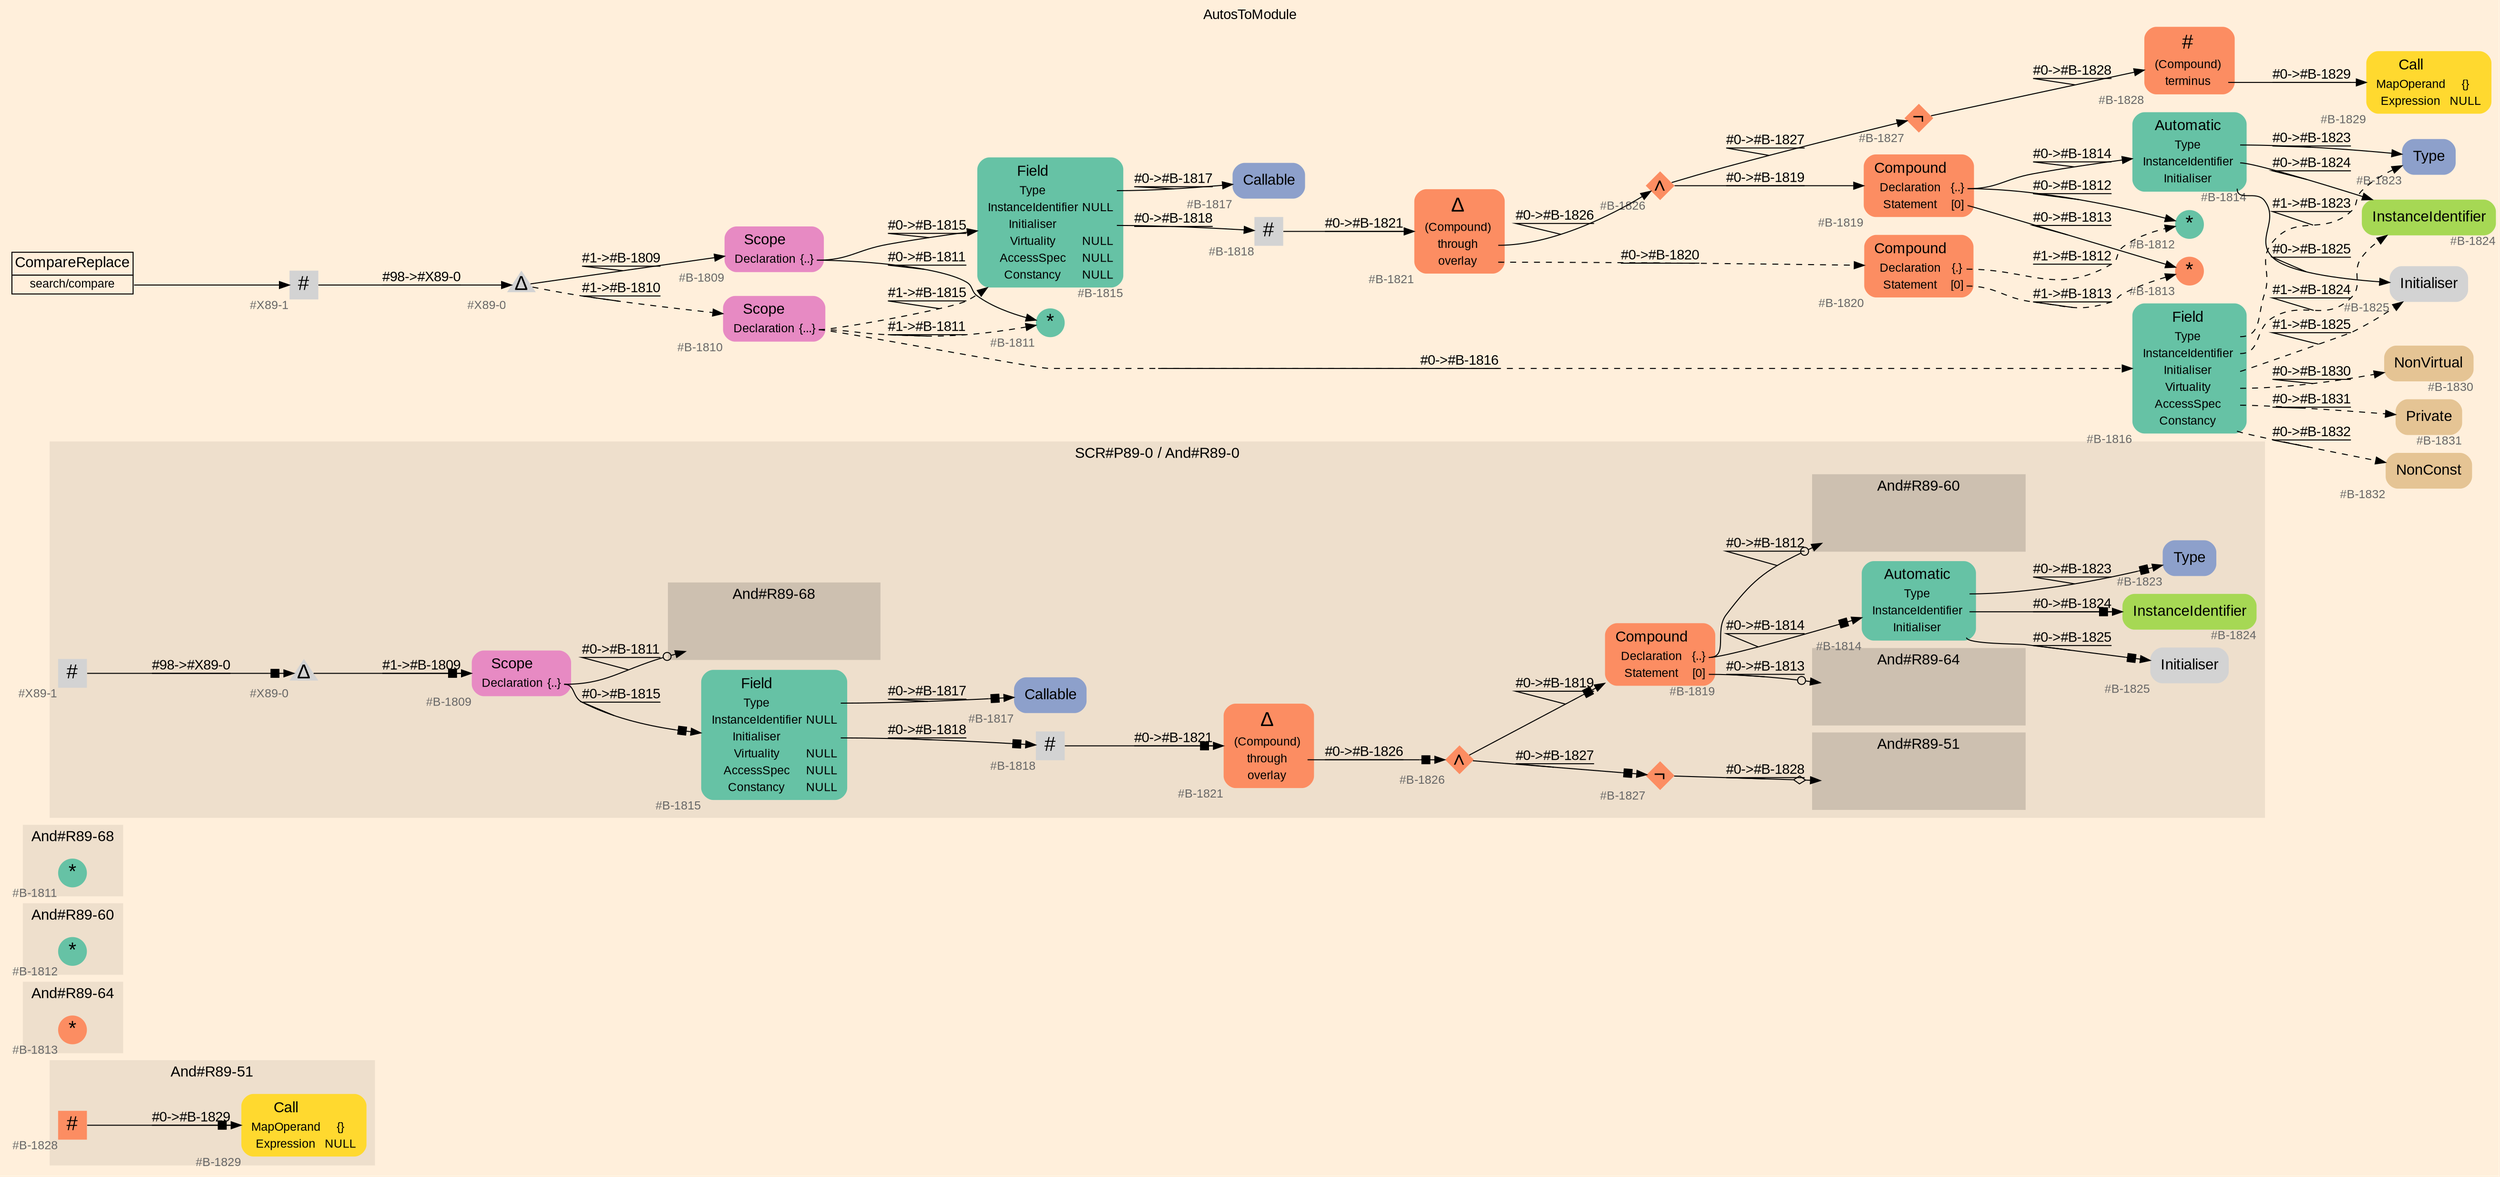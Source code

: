 digraph "AutosToModule" {
label = "AutosToModule"
labelloc = t
graph [
    rankdir = "LR"
    ranksep = 0.3
    bgcolor = antiquewhite1
    color = black
    fontcolor = black
    fontname = "Arial"
];
node [
    fontname = "Arial"
];
edge [
    fontname = "Arial"
];

// -------------------- figure And#R89-51 --------------------
// -------- region And#R89-51 ----------
subgraph "clusterAnd#R89-51" {
    label = "And#R89-51"
    style = "filled"
    color = antiquewhite2
    fontsize = "15"
    // -------- block And#R89-51/#B-1828 ----------
    "And#R89-51/#B-1828" [
        fillcolor = "/set28/2"
        xlabel = "#B-1828"
        fontsize = "12"
        fontcolor = grey40
        shape = "square"
        label = <<FONT COLOR="black" POINT-SIZE="20">#</FONT>>
        style = "filled"
        penwidth = 0.0
        fixedsize = true
        width = 0.4
        height = 0.4
    ];
    
    // -------- block And#R89-51/#B-1829 ----------
    "And#R89-51/#B-1829" [
        fillcolor = "/set28/6"
        xlabel = "#B-1829"
        fontsize = "12"
        fontcolor = grey40
        shape = "plaintext"
        label = <<TABLE BORDER="0" CELLBORDER="0" CELLSPACING="0">
         <TR><TD><FONT COLOR="black" POINT-SIZE="15">Call</FONT></TD></TR>
         <TR><TD><FONT COLOR="black" POINT-SIZE="12">MapOperand</FONT></TD><TD PORT="port0"><FONT COLOR="black" POINT-SIZE="12">{}</FONT></TD></TR>
         <TR><TD><FONT COLOR="black" POINT-SIZE="12">Expression</FONT></TD><TD PORT="port1"><FONT COLOR="black" POINT-SIZE="12">NULL</FONT></TD></TR>
        </TABLE>>
        style = "rounded,filled"
    ];
    
}

"And#R89-51/#B-1828" -> "And#R89-51/#B-1829" [
    arrowhead="normalnonebox"
    label = "#0-&gt;#B-1829"
    decorate = true
    color = black
    fontcolor = black
];


// -------------------- figure And#R89-64 --------------------
// -------- region And#R89-64 ----------
subgraph "clusterAnd#R89-64" {
    label = "And#R89-64"
    style = "filled"
    color = antiquewhite2
    fontsize = "15"
    // -------- block And#R89-64/#B-1813 ----------
    "And#R89-64/#B-1813" [
        fillcolor = "/set28/2"
        xlabel = "#B-1813"
        fontsize = "12"
        fontcolor = grey40
        shape = "circle"
        label = <<FONT COLOR="black" POINT-SIZE="20">*</FONT>>
        style = "filled"
        penwidth = 0.0
        fixedsize = true
        width = 0.4
        height = 0.4
    ];
    
}


// -------------------- figure And#R89-60 --------------------
// -------- region And#R89-60 ----------
subgraph "clusterAnd#R89-60" {
    label = "And#R89-60"
    style = "filled"
    color = antiquewhite2
    fontsize = "15"
    // -------- block And#R89-60/#B-1812 ----------
    "And#R89-60/#B-1812" [
        fillcolor = "/set28/1"
        xlabel = "#B-1812"
        fontsize = "12"
        fontcolor = grey40
        shape = "circle"
        label = <<FONT COLOR="black" POINT-SIZE="20">*</FONT>>
        style = "filled"
        penwidth = 0.0
        fixedsize = true
        width = 0.4
        height = 0.4
    ];
    
}


// -------------------- figure And#R89-68 --------------------
// -------- region And#R89-68 ----------
subgraph "clusterAnd#R89-68" {
    label = "And#R89-68"
    style = "filled"
    color = antiquewhite2
    fontsize = "15"
    // -------- block And#R89-68/#B-1811 ----------
    "And#R89-68/#B-1811" [
        fillcolor = "/set28/1"
        xlabel = "#B-1811"
        fontsize = "12"
        fontcolor = grey40
        shape = "circle"
        label = <<FONT COLOR="black" POINT-SIZE="20">*</FONT>>
        style = "filled"
        penwidth = 0.0
        fixedsize = true
        width = 0.4
        height = 0.4
    ];
    
}


// -------------------- figure And#R89-0 --------------------
// -------- region And#R89-0 ----------
subgraph "clusterAnd#R89-0" {
    label = "SCR#P89-0 / And#R89-0"
    style = "filled"
    color = antiquewhite2
    fontsize = "15"
    // -------- block And#R89-0/#B-1809 ----------
    "And#R89-0/#B-1809" [
        fillcolor = "/set28/4"
        xlabel = "#B-1809"
        fontsize = "12"
        fontcolor = grey40
        shape = "plaintext"
        label = <<TABLE BORDER="0" CELLBORDER="0" CELLSPACING="0">
         <TR><TD><FONT COLOR="black" POINT-SIZE="15">Scope</FONT></TD></TR>
         <TR><TD><FONT COLOR="black" POINT-SIZE="12">Declaration</FONT></TD><TD PORT="port0"><FONT COLOR="black" POINT-SIZE="12">{..}</FONT></TD></TR>
        </TABLE>>
        style = "rounded,filled"
    ];
    
    // -------- block And#R89-0/#B-1821 ----------
    "And#R89-0/#B-1821" [
        fillcolor = "/set28/2"
        xlabel = "#B-1821"
        fontsize = "12"
        fontcolor = grey40
        shape = "plaintext"
        label = <<TABLE BORDER="0" CELLBORDER="0" CELLSPACING="0">
         <TR><TD><FONT COLOR="black" POINT-SIZE="20">Δ</FONT></TD></TR>
         <TR><TD><FONT COLOR="black" POINT-SIZE="12">(Compound)</FONT></TD><TD PORT="port0"></TD></TR>
         <TR><TD><FONT COLOR="black" POINT-SIZE="12">through</FONT></TD><TD PORT="port1"></TD></TR>
         <TR><TD><FONT COLOR="black" POINT-SIZE="12">overlay</FONT></TD><TD PORT="port2"></TD></TR>
        </TABLE>>
        style = "rounded,filled"
    ];
    
    // -------- block And#R89-0/#B-1827 ----------
    "And#R89-0/#B-1827" [
        fillcolor = "/set28/2"
        xlabel = "#B-1827"
        fontsize = "12"
        fontcolor = grey40
        shape = "diamond"
        label = <<FONT COLOR="black" POINT-SIZE="20">¬</FONT>>
        style = "filled"
        penwidth = 0.0
        fixedsize = true
        width = 0.4
        height = 0.4
    ];
    
    // -------- block And#R89-0/#B-1819 ----------
    "And#R89-0/#B-1819" [
        fillcolor = "/set28/2"
        xlabel = "#B-1819"
        fontsize = "12"
        fontcolor = grey40
        shape = "plaintext"
        label = <<TABLE BORDER="0" CELLBORDER="0" CELLSPACING="0">
         <TR><TD><FONT COLOR="black" POINT-SIZE="15">Compound</FONT></TD></TR>
         <TR><TD><FONT COLOR="black" POINT-SIZE="12">Declaration</FONT></TD><TD PORT="port0"><FONT COLOR="black" POINT-SIZE="12">{..}</FONT></TD></TR>
         <TR><TD><FONT COLOR="black" POINT-SIZE="12">Statement</FONT></TD><TD PORT="port1"><FONT COLOR="black" POINT-SIZE="12">[0]</FONT></TD></TR>
        </TABLE>>
        style = "rounded,filled"
    ];
    
    // -------- block And#R89-0/#B-1814 ----------
    "And#R89-0/#B-1814" [
        fillcolor = "/set28/1"
        xlabel = "#B-1814"
        fontsize = "12"
        fontcolor = grey40
        shape = "plaintext"
        label = <<TABLE BORDER="0" CELLBORDER="0" CELLSPACING="0">
         <TR><TD><FONT COLOR="black" POINT-SIZE="15">Automatic</FONT></TD></TR>
         <TR><TD><FONT COLOR="black" POINT-SIZE="12">Type</FONT></TD><TD PORT="port0"></TD></TR>
         <TR><TD><FONT COLOR="black" POINT-SIZE="12">InstanceIdentifier</FONT></TD><TD PORT="port1"></TD></TR>
         <TR><TD><FONT COLOR="black" POINT-SIZE="12">Initialiser</FONT></TD><TD PORT="port2"></TD></TR>
        </TABLE>>
        style = "rounded,filled"
    ];
    
    // -------- block And#R89-0/#B-1815 ----------
    "And#R89-0/#B-1815" [
        fillcolor = "/set28/1"
        xlabel = "#B-1815"
        fontsize = "12"
        fontcolor = grey40
        shape = "plaintext"
        label = <<TABLE BORDER="0" CELLBORDER="0" CELLSPACING="0">
         <TR><TD><FONT COLOR="black" POINT-SIZE="15">Field</FONT></TD></TR>
         <TR><TD><FONT COLOR="black" POINT-SIZE="12">Type</FONT></TD><TD PORT="port0"></TD></TR>
         <TR><TD><FONT COLOR="black" POINT-SIZE="12">InstanceIdentifier</FONT></TD><TD PORT="port1"><FONT COLOR="black" POINT-SIZE="12">NULL</FONT></TD></TR>
         <TR><TD><FONT COLOR="black" POINT-SIZE="12">Initialiser</FONT></TD><TD PORT="port2"></TD></TR>
         <TR><TD><FONT COLOR="black" POINT-SIZE="12">Virtuality</FONT></TD><TD PORT="port3"><FONT COLOR="black" POINT-SIZE="12">NULL</FONT></TD></TR>
         <TR><TD><FONT COLOR="black" POINT-SIZE="12">AccessSpec</FONT></TD><TD PORT="port4"><FONT COLOR="black" POINT-SIZE="12">NULL</FONT></TD></TR>
         <TR><TD><FONT COLOR="black" POINT-SIZE="12">Constancy</FONT></TD><TD PORT="port5"><FONT COLOR="black" POINT-SIZE="12">NULL</FONT></TD></TR>
        </TABLE>>
        style = "rounded,filled"
    ];
    
    // -------- block And#R89-0/#B-1817 ----------
    "And#R89-0/#B-1817" [
        fillcolor = "/set28/3"
        xlabel = "#B-1817"
        fontsize = "12"
        fontcolor = grey40
        shape = "plaintext"
        label = <<TABLE BORDER="0" CELLBORDER="0" CELLSPACING="0">
         <TR><TD><FONT COLOR="black" POINT-SIZE="15">Callable</FONT></TD></TR>
        </TABLE>>
        style = "rounded,filled"
    ];
    
    // -------- block And#R89-0/#B-1818 ----------
    "And#R89-0/#B-1818" [
        xlabel = "#B-1818"
        fontsize = "12"
        fontcolor = grey40
        shape = "square"
        label = <<FONT COLOR="black" POINT-SIZE="20">#</FONT>>
        style = "filled"
        penwidth = 0.0
        fixedsize = true
        width = 0.4
        height = 0.4
    ];
    
    // -------- block And#R89-0/#B-1823 ----------
    "And#R89-0/#B-1823" [
        fillcolor = "/set28/3"
        xlabel = "#B-1823"
        fontsize = "12"
        fontcolor = grey40
        shape = "plaintext"
        label = <<TABLE BORDER="0" CELLBORDER="0" CELLSPACING="0">
         <TR><TD><FONT COLOR="black" POINT-SIZE="15">Type</FONT></TD></TR>
        </TABLE>>
        style = "rounded,filled"
    ];
    
    // -------- block And#R89-0/#B-1824 ----------
    "And#R89-0/#B-1824" [
        fillcolor = "/set28/5"
        xlabel = "#B-1824"
        fontsize = "12"
        fontcolor = grey40
        shape = "plaintext"
        label = <<TABLE BORDER="0" CELLBORDER="0" CELLSPACING="0">
         <TR><TD><FONT COLOR="black" POINT-SIZE="15">InstanceIdentifier</FONT></TD></TR>
        </TABLE>>
        style = "rounded,filled"
    ];
    
    // -------- block And#R89-0/#B-1825 ----------
    "And#R89-0/#B-1825" [
        xlabel = "#B-1825"
        fontsize = "12"
        fontcolor = grey40
        shape = "plaintext"
        label = <<TABLE BORDER="0" CELLBORDER="0" CELLSPACING="0">
         <TR><TD><FONT COLOR="black" POINT-SIZE="15">Initialiser</FONT></TD></TR>
        </TABLE>>
        style = "rounded,filled"
    ];
    
    // -------- block And#R89-0/#B-1826 ----------
    "And#R89-0/#B-1826" [
        fillcolor = "/set28/2"
        xlabel = "#B-1826"
        fontsize = "12"
        fontcolor = grey40
        shape = "diamond"
        label = <<FONT COLOR="black" POINT-SIZE="20">∧</FONT>>
        style = "filled"
        penwidth = 0.0
        fixedsize = true
        width = 0.4
        height = 0.4
    ];
    
    // -------- block And#R89-0/#X89-0 ----------
    "And#R89-0/#X89-0" [
        xlabel = "#X89-0"
        fontsize = "12"
        fontcolor = grey40
        shape = "triangle"
        label = <<FONT COLOR="black" POINT-SIZE="20">Δ</FONT>>
        style = "filled"
        penwidth = 0.0
        fixedsize = true
        width = 0.4
        height = 0.4
    ];
    
    // -------- block And#R89-0/#X89-1 ----------
    "And#R89-0/#X89-1" [
        xlabel = "#X89-1"
        fontsize = "12"
        fontcolor = grey40
        shape = "square"
        label = <<FONT COLOR="black" POINT-SIZE="20">#</FONT>>
        style = "filled"
        penwidth = 0.0
        fixedsize = true
        width = 0.4
        height = 0.4
    ];
    
    // -------- region And#R89-0/And#R89-68 ----------
    subgraph "clusterAnd#R89-0/And#R89-68" {
        label = "And#R89-68"
        style = "filled"
        color = antiquewhite3
        fontsize = "15"
        // -------- block And#R89-0/And#R89-68/#B-1811 ----------
        "And#R89-0/And#R89-68/#B-1811" [
            fillcolor = "/set28/1"
            xlabel = "#B-1811"
            fontsize = "12"
            fontcolor = grey40
            shape = "none"
            style = "invisible"
        ];
        
    }
    
    // -------- region And#R89-0/And#R89-60 ----------
    subgraph "clusterAnd#R89-0/And#R89-60" {
        label = "And#R89-60"
        style = "filled"
        color = antiquewhite3
        fontsize = "15"
        // -------- block And#R89-0/And#R89-60/#B-1812 ----------
        "And#R89-0/And#R89-60/#B-1812" [
            fillcolor = "/set28/1"
            xlabel = "#B-1812"
            fontsize = "12"
            fontcolor = grey40
            shape = "none"
            style = "invisible"
        ];
        
    }
    
    // -------- region And#R89-0/And#R89-64 ----------
    subgraph "clusterAnd#R89-0/And#R89-64" {
        label = "And#R89-64"
        style = "filled"
        color = antiquewhite3
        fontsize = "15"
        // -------- block And#R89-0/And#R89-64/#B-1813 ----------
        "And#R89-0/And#R89-64/#B-1813" [
            fillcolor = "/set28/2"
            xlabel = "#B-1813"
            fontsize = "12"
            fontcolor = grey40
            shape = "none"
            style = "invisible"
        ];
        
    }
    
    // -------- region And#R89-0/And#R89-51 ----------
    subgraph "clusterAnd#R89-0/And#R89-51" {
        label = "And#R89-51"
        style = "filled"
        color = antiquewhite3
        fontsize = "15"
        // -------- block And#R89-0/And#R89-51/#B-1828 ----------
        "And#R89-0/And#R89-51/#B-1828" [
            fillcolor = "/set28/2"
            xlabel = "#B-1828"
            fontsize = "12"
            fontcolor = grey40
            shape = "none"
            style = "invisible"
        ];
        
    }
    
}

"And#R89-0/#B-1809":port0 -> "And#R89-0/And#R89-68/#B-1811" [
    arrowhead="normalnoneodot"
    label = "#0-&gt;#B-1811"
    decorate = true
    color = black
    fontcolor = black
];

"And#R89-0/#B-1809":port0 -> "And#R89-0/#B-1815" [
    arrowhead="normalnonebox"
    label = "#0-&gt;#B-1815"
    decorate = true
    color = black
    fontcolor = black
];

"And#R89-0/#B-1821":port1 -> "And#R89-0/#B-1826" [
    arrowhead="normalnonebox"
    label = "#0-&gt;#B-1826"
    decorate = true
    color = black
    fontcolor = black
];

"And#R89-0/#B-1827" -> "And#R89-0/And#R89-51/#B-1828" [
    arrowhead="normalnoneodiamond"
    label = "#0-&gt;#B-1828"
    decorate = true
    color = black
    fontcolor = black
];

"And#R89-0/#B-1819":port0 -> "And#R89-0/And#R89-60/#B-1812" [
    arrowhead="normalnoneodot"
    label = "#0-&gt;#B-1812"
    decorate = true
    color = black
    fontcolor = black
];

"And#R89-0/#B-1819":port0 -> "And#R89-0/#B-1814" [
    arrowhead="normalnonebox"
    label = "#0-&gt;#B-1814"
    decorate = true
    color = black
    fontcolor = black
];

"And#R89-0/#B-1819":port1 -> "And#R89-0/And#R89-64/#B-1813" [
    arrowhead="normalnoneodot"
    label = "#0-&gt;#B-1813"
    decorate = true
    color = black
    fontcolor = black
];

"And#R89-0/#B-1814":port0 -> "And#R89-0/#B-1823" [
    arrowhead="normalnonebox"
    label = "#0-&gt;#B-1823"
    decorate = true
    color = black
    fontcolor = black
];

"And#R89-0/#B-1814":port1 -> "And#R89-0/#B-1824" [
    arrowhead="normalnonebox"
    label = "#0-&gt;#B-1824"
    decorate = true
    color = black
    fontcolor = black
];

"And#R89-0/#B-1814":port2 -> "And#R89-0/#B-1825" [
    arrowhead="normalnonebox"
    label = "#0-&gt;#B-1825"
    decorate = true
    color = black
    fontcolor = black
];

"And#R89-0/#B-1815":port0 -> "And#R89-0/#B-1817" [
    arrowhead="normalnonebox"
    label = "#0-&gt;#B-1817"
    decorate = true
    color = black
    fontcolor = black
];

"And#R89-0/#B-1815":port2 -> "And#R89-0/#B-1818" [
    arrowhead="normalnonebox"
    label = "#0-&gt;#B-1818"
    decorate = true
    color = black
    fontcolor = black
];

"And#R89-0/#B-1818" -> "And#R89-0/#B-1821" [
    arrowhead="normalnonebox"
    label = "#0-&gt;#B-1821"
    decorate = true
    color = black
    fontcolor = black
];

"And#R89-0/#B-1826" -> "And#R89-0/#B-1827" [
    arrowhead="normalnonebox"
    label = "#0-&gt;#B-1827"
    decorate = true
    color = black
    fontcolor = black
];

"And#R89-0/#B-1826" -> "And#R89-0/#B-1819" [
    arrowhead="normalnonebox"
    label = "#0-&gt;#B-1819"
    decorate = true
    color = black
    fontcolor = black
];

"And#R89-0/#X89-0" -> "And#R89-0/#B-1809" [
    arrowhead="normalnonebox"
    label = "#1-&gt;#B-1809"
    decorate = true
    color = black
    fontcolor = black
];

"And#R89-0/#X89-1" -> "And#R89-0/#X89-0" [
    arrowhead="normalnonebox"
    label = "#98-&gt;#X89-0"
    decorate = true
    color = black
    fontcolor = black
];


// -------------------- transformation figure --------------------
// -------- block CR#X89-2 ----------
"CR#X89-2" [
    fillcolor = antiquewhite1
    fontsize = "12"
    fontcolor = grey40
    shape = "plaintext"
    label = <<TABLE BORDER="0" CELLBORDER="1" CELLSPACING="0">
     <TR><TD><FONT COLOR="black" POINT-SIZE="15">CompareReplace</FONT></TD></TR>
     <TR><TD PORT="port0"><FONT COLOR="black" POINT-SIZE="12">search/compare</FONT></TD></TR>
    </TABLE>>
    style = "filled"
    color = black
];

// -------- block #X89-1 ----------
"#X89-1" [
    xlabel = "#X89-1"
    fontsize = "12"
    fontcolor = grey40
    shape = "square"
    label = <<FONT COLOR="black" POINT-SIZE="20">#</FONT>>
    style = "filled"
    penwidth = 0.0
    fixedsize = true
    width = 0.4
    height = 0.4
];

// -------- block #X89-0 ----------
"#X89-0" [
    xlabel = "#X89-0"
    fontsize = "12"
    fontcolor = grey40
    shape = "triangle"
    label = <<FONT COLOR="black" POINT-SIZE="20">Δ</FONT>>
    style = "filled"
    penwidth = 0.0
    fixedsize = true
    width = 0.4
    height = 0.4
];

// -------- block #B-1809 ----------
"#B-1809" [
    fillcolor = "/set28/4"
    xlabel = "#B-1809"
    fontsize = "12"
    fontcolor = grey40
    shape = "plaintext"
    label = <<TABLE BORDER="0" CELLBORDER="0" CELLSPACING="0">
     <TR><TD><FONT COLOR="black" POINT-SIZE="15">Scope</FONT></TD></TR>
     <TR><TD><FONT COLOR="black" POINT-SIZE="12">Declaration</FONT></TD><TD PORT="port0"><FONT COLOR="black" POINT-SIZE="12">{..}</FONT></TD></TR>
    </TABLE>>
    style = "rounded,filled"
];

// -------- block #B-1811 ----------
"#B-1811" [
    fillcolor = "/set28/1"
    xlabel = "#B-1811"
    fontsize = "12"
    fontcolor = grey40
    shape = "circle"
    label = <<FONT COLOR="black" POINT-SIZE="20">*</FONT>>
    style = "filled"
    penwidth = 0.0
    fixedsize = true
    width = 0.4
    height = 0.4
];

// -------- block #B-1815 ----------
"#B-1815" [
    fillcolor = "/set28/1"
    xlabel = "#B-1815"
    fontsize = "12"
    fontcolor = grey40
    shape = "plaintext"
    label = <<TABLE BORDER="0" CELLBORDER="0" CELLSPACING="0">
     <TR><TD><FONT COLOR="black" POINT-SIZE="15">Field</FONT></TD></TR>
     <TR><TD><FONT COLOR="black" POINT-SIZE="12">Type</FONT></TD><TD PORT="port0"></TD></TR>
     <TR><TD><FONT COLOR="black" POINT-SIZE="12">InstanceIdentifier</FONT></TD><TD PORT="port1"><FONT COLOR="black" POINT-SIZE="12">NULL</FONT></TD></TR>
     <TR><TD><FONT COLOR="black" POINT-SIZE="12">Initialiser</FONT></TD><TD PORT="port2"></TD></TR>
     <TR><TD><FONT COLOR="black" POINT-SIZE="12">Virtuality</FONT></TD><TD PORT="port3"><FONT COLOR="black" POINT-SIZE="12">NULL</FONT></TD></TR>
     <TR><TD><FONT COLOR="black" POINT-SIZE="12">AccessSpec</FONT></TD><TD PORT="port4"><FONT COLOR="black" POINT-SIZE="12">NULL</FONT></TD></TR>
     <TR><TD><FONT COLOR="black" POINT-SIZE="12">Constancy</FONT></TD><TD PORT="port5"><FONT COLOR="black" POINT-SIZE="12">NULL</FONT></TD></TR>
    </TABLE>>
    style = "rounded,filled"
];

// -------- block #B-1817 ----------
"#B-1817" [
    fillcolor = "/set28/3"
    xlabel = "#B-1817"
    fontsize = "12"
    fontcolor = grey40
    shape = "plaintext"
    label = <<TABLE BORDER="0" CELLBORDER="0" CELLSPACING="0">
     <TR><TD><FONT COLOR="black" POINT-SIZE="15">Callable</FONT></TD></TR>
    </TABLE>>
    style = "rounded,filled"
];

// -------- block #B-1818 ----------
"#B-1818" [
    xlabel = "#B-1818"
    fontsize = "12"
    fontcolor = grey40
    shape = "square"
    label = <<FONT COLOR="black" POINT-SIZE="20">#</FONT>>
    style = "filled"
    penwidth = 0.0
    fixedsize = true
    width = 0.4
    height = 0.4
];

// -------- block #B-1821 ----------
"#B-1821" [
    fillcolor = "/set28/2"
    xlabel = "#B-1821"
    fontsize = "12"
    fontcolor = grey40
    shape = "plaintext"
    label = <<TABLE BORDER="0" CELLBORDER="0" CELLSPACING="0">
     <TR><TD><FONT COLOR="black" POINT-SIZE="20">Δ</FONT></TD></TR>
     <TR><TD><FONT COLOR="black" POINT-SIZE="12">(Compound)</FONT></TD><TD PORT="port0"></TD></TR>
     <TR><TD><FONT COLOR="black" POINT-SIZE="12">through</FONT></TD><TD PORT="port1"></TD></TR>
     <TR><TD><FONT COLOR="black" POINT-SIZE="12">overlay</FONT></TD><TD PORT="port2"></TD></TR>
    </TABLE>>
    style = "rounded,filled"
];

// -------- block #B-1826 ----------
"#B-1826" [
    fillcolor = "/set28/2"
    xlabel = "#B-1826"
    fontsize = "12"
    fontcolor = grey40
    shape = "diamond"
    label = <<FONT COLOR="black" POINT-SIZE="20">∧</FONT>>
    style = "filled"
    penwidth = 0.0
    fixedsize = true
    width = 0.4
    height = 0.4
];

// -------- block #B-1827 ----------
"#B-1827" [
    fillcolor = "/set28/2"
    xlabel = "#B-1827"
    fontsize = "12"
    fontcolor = grey40
    shape = "diamond"
    label = <<FONT COLOR="black" POINT-SIZE="20">¬</FONT>>
    style = "filled"
    penwidth = 0.0
    fixedsize = true
    width = 0.4
    height = 0.4
];

// -------- block #B-1828 ----------
"#B-1828" [
    fillcolor = "/set28/2"
    xlabel = "#B-1828"
    fontsize = "12"
    fontcolor = grey40
    shape = "plaintext"
    label = <<TABLE BORDER="0" CELLBORDER="0" CELLSPACING="0">
     <TR><TD><FONT COLOR="black" POINT-SIZE="20">#</FONT></TD></TR>
     <TR><TD><FONT COLOR="black" POINT-SIZE="12">(Compound)</FONT></TD><TD PORT="port0"></TD></TR>
     <TR><TD><FONT COLOR="black" POINT-SIZE="12">terminus</FONT></TD><TD PORT="port1"></TD></TR>
    </TABLE>>
    style = "rounded,filled"
];

// -------- block #B-1829 ----------
"#B-1829" [
    fillcolor = "/set28/6"
    xlabel = "#B-1829"
    fontsize = "12"
    fontcolor = grey40
    shape = "plaintext"
    label = <<TABLE BORDER="0" CELLBORDER="0" CELLSPACING="0">
     <TR><TD><FONT COLOR="black" POINT-SIZE="15">Call</FONT></TD></TR>
     <TR><TD><FONT COLOR="black" POINT-SIZE="12">MapOperand</FONT></TD><TD PORT="port0"><FONT COLOR="black" POINT-SIZE="12">{}</FONT></TD></TR>
     <TR><TD><FONT COLOR="black" POINT-SIZE="12">Expression</FONT></TD><TD PORT="port1"><FONT COLOR="black" POINT-SIZE="12">NULL</FONT></TD></TR>
    </TABLE>>
    style = "rounded,filled"
];

// -------- block #B-1819 ----------
"#B-1819" [
    fillcolor = "/set28/2"
    xlabel = "#B-1819"
    fontsize = "12"
    fontcolor = grey40
    shape = "plaintext"
    label = <<TABLE BORDER="0" CELLBORDER="0" CELLSPACING="0">
     <TR><TD><FONT COLOR="black" POINT-SIZE="15">Compound</FONT></TD></TR>
     <TR><TD><FONT COLOR="black" POINT-SIZE="12">Declaration</FONT></TD><TD PORT="port0"><FONT COLOR="black" POINT-SIZE="12">{..}</FONT></TD></TR>
     <TR><TD><FONT COLOR="black" POINT-SIZE="12">Statement</FONT></TD><TD PORT="port1"><FONT COLOR="black" POINT-SIZE="12">[0]</FONT></TD></TR>
    </TABLE>>
    style = "rounded,filled"
];

// -------- block #B-1812 ----------
"#B-1812" [
    fillcolor = "/set28/1"
    xlabel = "#B-1812"
    fontsize = "12"
    fontcolor = grey40
    shape = "circle"
    label = <<FONT COLOR="black" POINT-SIZE="20">*</FONT>>
    style = "filled"
    penwidth = 0.0
    fixedsize = true
    width = 0.4
    height = 0.4
];

// -------- block #B-1814 ----------
"#B-1814" [
    fillcolor = "/set28/1"
    xlabel = "#B-1814"
    fontsize = "12"
    fontcolor = grey40
    shape = "plaintext"
    label = <<TABLE BORDER="0" CELLBORDER="0" CELLSPACING="0">
     <TR><TD><FONT COLOR="black" POINT-SIZE="15">Automatic</FONT></TD></TR>
     <TR><TD><FONT COLOR="black" POINT-SIZE="12">Type</FONT></TD><TD PORT="port0"></TD></TR>
     <TR><TD><FONT COLOR="black" POINT-SIZE="12">InstanceIdentifier</FONT></TD><TD PORT="port1"></TD></TR>
     <TR><TD><FONT COLOR="black" POINT-SIZE="12">Initialiser</FONT></TD><TD PORT="port2"></TD></TR>
    </TABLE>>
    style = "rounded,filled"
];

// -------- block #B-1823 ----------
"#B-1823" [
    fillcolor = "/set28/3"
    xlabel = "#B-1823"
    fontsize = "12"
    fontcolor = grey40
    shape = "plaintext"
    label = <<TABLE BORDER="0" CELLBORDER="0" CELLSPACING="0">
     <TR><TD><FONT COLOR="black" POINT-SIZE="15">Type</FONT></TD></TR>
    </TABLE>>
    style = "rounded,filled"
];

// -------- block #B-1824 ----------
"#B-1824" [
    fillcolor = "/set28/5"
    xlabel = "#B-1824"
    fontsize = "12"
    fontcolor = grey40
    shape = "plaintext"
    label = <<TABLE BORDER="0" CELLBORDER="0" CELLSPACING="0">
     <TR><TD><FONT COLOR="black" POINT-SIZE="15">InstanceIdentifier</FONT></TD></TR>
    </TABLE>>
    style = "rounded,filled"
];

// -------- block #B-1825 ----------
"#B-1825" [
    xlabel = "#B-1825"
    fontsize = "12"
    fontcolor = grey40
    shape = "plaintext"
    label = <<TABLE BORDER="0" CELLBORDER="0" CELLSPACING="0">
     <TR><TD><FONT COLOR="black" POINT-SIZE="15">Initialiser</FONT></TD></TR>
    </TABLE>>
    style = "rounded,filled"
];

// -------- block #B-1813 ----------
"#B-1813" [
    fillcolor = "/set28/2"
    xlabel = "#B-1813"
    fontsize = "12"
    fontcolor = grey40
    shape = "circle"
    label = <<FONT COLOR="black" POINT-SIZE="20">*</FONT>>
    style = "filled"
    penwidth = 0.0
    fixedsize = true
    width = 0.4
    height = 0.4
];

// -------- block #B-1820 ----------
"#B-1820" [
    fillcolor = "/set28/2"
    xlabel = "#B-1820"
    fontsize = "12"
    fontcolor = grey40
    shape = "plaintext"
    label = <<TABLE BORDER="0" CELLBORDER="0" CELLSPACING="0">
     <TR><TD><FONT COLOR="black" POINT-SIZE="15">Compound</FONT></TD></TR>
     <TR><TD><FONT COLOR="black" POINT-SIZE="12">Declaration</FONT></TD><TD PORT="port0"><FONT COLOR="black" POINT-SIZE="12">{.}</FONT></TD></TR>
     <TR><TD><FONT COLOR="black" POINT-SIZE="12">Statement</FONT></TD><TD PORT="port1"><FONT COLOR="black" POINT-SIZE="12">[0]</FONT></TD></TR>
    </TABLE>>
    style = "rounded,filled"
];

// -------- block #B-1810 ----------
"#B-1810" [
    fillcolor = "/set28/4"
    xlabel = "#B-1810"
    fontsize = "12"
    fontcolor = grey40
    shape = "plaintext"
    label = <<TABLE BORDER="0" CELLBORDER="0" CELLSPACING="0">
     <TR><TD><FONT COLOR="black" POINT-SIZE="15">Scope</FONT></TD></TR>
     <TR><TD><FONT COLOR="black" POINT-SIZE="12">Declaration</FONT></TD><TD PORT="port0"><FONT COLOR="black" POINT-SIZE="12">{...}</FONT></TD></TR>
    </TABLE>>
    style = "rounded,filled"
];

// -------- block #B-1816 ----------
"#B-1816" [
    fillcolor = "/set28/1"
    xlabel = "#B-1816"
    fontsize = "12"
    fontcolor = grey40
    shape = "plaintext"
    label = <<TABLE BORDER="0" CELLBORDER="0" CELLSPACING="0">
     <TR><TD><FONT COLOR="black" POINT-SIZE="15">Field</FONT></TD></TR>
     <TR><TD><FONT COLOR="black" POINT-SIZE="12">Type</FONT></TD><TD PORT="port0"></TD></TR>
     <TR><TD><FONT COLOR="black" POINT-SIZE="12">InstanceIdentifier</FONT></TD><TD PORT="port1"></TD></TR>
     <TR><TD><FONT COLOR="black" POINT-SIZE="12">Initialiser</FONT></TD><TD PORT="port2"></TD></TR>
     <TR><TD><FONT COLOR="black" POINT-SIZE="12">Virtuality</FONT></TD><TD PORT="port3"></TD></TR>
     <TR><TD><FONT COLOR="black" POINT-SIZE="12">AccessSpec</FONT></TD><TD PORT="port4"></TD></TR>
     <TR><TD><FONT COLOR="black" POINT-SIZE="12">Constancy</FONT></TD><TD PORT="port5"></TD></TR>
    </TABLE>>
    style = "rounded,filled"
];

// -------- block #B-1830 ----------
"#B-1830" [
    fillcolor = "/set28/7"
    xlabel = "#B-1830"
    fontsize = "12"
    fontcolor = grey40
    shape = "plaintext"
    label = <<TABLE BORDER="0" CELLBORDER="0" CELLSPACING="0">
     <TR><TD><FONT COLOR="black" POINT-SIZE="15">NonVirtual</FONT></TD></TR>
    </TABLE>>
    style = "rounded,filled"
];

// -------- block #B-1831 ----------
"#B-1831" [
    fillcolor = "/set28/7"
    xlabel = "#B-1831"
    fontsize = "12"
    fontcolor = grey40
    shape = "plaintext"
    label = <<TABLE BORDER="0" CELLBORDER="0" CELLSPACING="0">
     <TR><TD><FONT COLOR="black" POINT-SIZE="15">Private</FONT></TD></TR>
    </TABLE>>
    style = "rounded,filled"
];

// -------- block #B-1832 ----------
"#B-1832" [
    fillcolor = "/set28/7"
    xlabel = "#B-1832"
    fontsize = "12"
    fontcolor = grey40
    shape = "plaintext"
    label = <<TABLE BORDER="0" CELLBORDER="0" CELLSPACING="0">
     <TR><TD><FONT COLOR="black" POINT-SIZE="15">NonConst</FONT></TD></TR>
    </TABLE>>
    style = "rounded,filled"
];

"CR#X89-2":port0 -> "#X89-1" [
    label = ""
    decorate = true
    color = black
    fontcolor = black
];

"#X89-1" -> "#X89-0" [
    label = "#98-&gt;#X89-0"
    decorate = true
    color = black
    fontcolor = black
];

"#X89-0" -> "#B-1809" [
    label = "#1-&gt;#B-1809"
    decorate = true
    color = black
    fontcolor = black
];

"#X89-0" -> "#B-1810" [
    style="dashed"
    label = "#1-&gt;#B-1810"
    decorate = true
    color = black
    fontcolor = black
];

"#B-1809":port0 -> "#B-1811" [
    label = "#0-&gt;#B-1811"
    decorate = true
    color = black
    fontcolor = black
];

"#B-1809":port0 -> "#B-1815" [
    label = "#0-&gt;#B-1815"
    decorate = true
    color = black
    fontcolor = black
];

"#B-1815":port0 -> "#B-1817" [
    label = "#0-&gt;#B-1817"
    decorate = true
    color = black
    fontcolor = black
];

"#B-1815":port2 -> "#B-1818" [
    label = "#0-&gt;#B-1818"
    decorate = true
    color = black
    fontcolor = black
];

"#B-1818" -> "#B-1821" [
    label = "#0-&gt;#B-1821"
    decorate = true
    color = black
    fontcolor = black
];

"#B-1821":port1 -> "#B-1826" [
    label = "#0-&gt;#B-1826"
    decorate = true
    color = black
    fontcolor = black
];

"#B-1821":port2 -> "#B-1820" [
    style="dashed"
    label = "#0-&gt;#B-1820"
    decorate = true
    color = black
    fontcolor = black
];

"#B-1826" -> "#B-1827" [
    label = "#0-&gt;#B-1827"
    decorate = true
    color = black
    fontcolor = black
];

"#B-1826" -> "#B-1819" [
    label = "#0-&gt;#B-1819"
    decorate = true
    color = black
    fontcolor = black
];

"#B-1827" -> "#B-1828" [
    label = "#0-&gt;#B-1828"
    decorate = true
    color = black
    fontcolor = black
];

"#B-1828":port1 -> "#B-1829" [
    label = "#0-&gt;#B-1829"
    decorate = true
    color = black
    fontcolor = black
];

"#B-1819":port0 -> "#B-1812" [
    label = "#0-&gt;#B-1812"
    decorate = true
    color = black
    fontcolor = black
];

"#B-1819":port0 -> "#B-1814" [
    label = "#0-&gt;#B-1814"
    decorate = true
    color = black
    fontcolor = black
];

"#B-1819":port1 -> "#B-1813" [
    label = "#0-&gt;#B-1813"
    decorate = true
    color = black
    fontcolor = black
];

"#B-1814":port0 -> "#B-1823" [
    label = "#0-&gt;#B-1823"
    decorate = true
    color = black
    fontcolor = black
];

"#B-1814":port1 -> "#B-1824" [
    label = "#0-&gt;#B-1824"
    decorate = true
    color = black
    fontcolor = black
];

"#B-1814":port2 -> "#B-1825" [
    label = "#0-&gt;#B-1825"
    decorate = true
    color = black
    fontcolor = black
];

"#B-1820":port0 -> "#B-1812" [
    style="dashed"
    label = "#1-&gt;#B-1812"
    decorate = true
    color = black
    fontcolor = black
];

"#B-1820":port1 -> "#B-1813" [
    style="dashed"
    label = "#1-&gt;#B-1813"
    decorate = true
    color = black
    fontcolor = black
];

"#B-1810":port0 -> "#B-1811" [
    style="dashed"
    label = "#1-&gt;#B-1811"
    decorate = true
    color = black
    fontcolor = black
];

"#B-1810":port0 -> "#B-1815" [
    style="dashed"
    label = "#1-&gt;#B-1815"
    decorate = true
    color = black
    fontcolor = black
];

"#B-1810":port0 -> "#B-1816" [
    style="dashed"
    label = "#0-&gt;#B-1816"
    decorate = true
    color = black
    fontcolor = black
];

"#B-1816":port0 -> "#B-1823" [
    style="dashed"
    label = "#1-&gt;#B-1823"
    decorate = true
    color = black
    fontcolor = black
];

"#B-1816":port1 -> "#B-1824" [
    style="dashed"
    label = "#1-&gt;#B-1824"
    decorate = true
    color = black
    fontcolor = black
];

"#B-1816":port2 -> "#B-1825" [
    style="dashed"
    label = "#1-&gt;#B-1825"
    decorate = true
    color = black
    fontcolor = black
];

"#B-1816":port3 -> "#B-1830" [
    style="dashed"
    label = "#0-&gt;#B-1830"
    decorate = true
    color = black
    fontcolor = black
];

"#B-1816":port4 -> "#B-1831" [
    style="dashed"
    label = "#0-&gt;#B-1831"
    decorate = true
    color = black
    fontcolor = black
];

"#B-1816":port5 -> "#B-1832" [
    style="dashed"
    label = "#0-&gt;#B-1832"
    decorate = true
    color = black
    fontcolor = black
];


}
